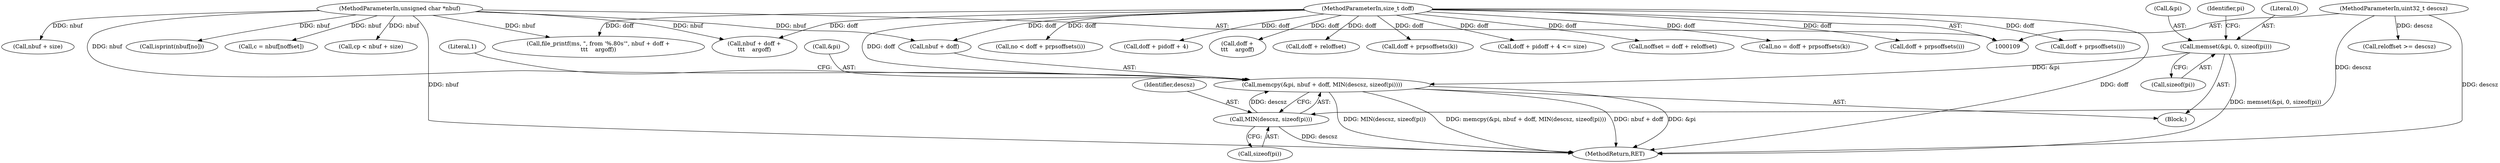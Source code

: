 digraph "0_file_2858eaf99f6cc5aae129bcbf1e24ad160240185f@API" {
"1000251" [label="(Call,memcpy(&pi, nbuf + doff, MIN(descsz, sizeof(pi))))"];
"1000245" [label="(Call,memset(&pi, 0, sizeof(pi)))"];
"1000111" [label="(MethodParameterIn,unsigned char *nbuf)"];
"1000117" [label="(MethodParameterIn,size_t doff)"];
"1000257" [label="(Call,MIN(descsz, sizeof(pi)))"];
"1000115" [label="(MethodParameterIn,uint32_t descsz)"];
"1000405" [label="(Call,c = nbuf[noffset])"];
"1000242" [label="(Block,)"];
"1000259" [label="(Call,sizeof(pi))"];
"1000245" [label="(Call,memset(&pi, 0, sizeof(pi)))"];
"1000463" [label="(Call,no < doff + prpsoffsets(i))"];
"1000327" [label="(Call,doff + pidoff + 4)"];
"1000311" [label="(Call,doff +\n\t\t\t    argoff)"];
"1000262" [label="(Literal,1)"];
"1000246" [label="(Call,&pi)"];
"1000500" [label="(Call,cp < nbuf + size)"];
"1000257" [label="(Call,MIN(descsz, sizeof(pi)))"];
"1000249" [label="(Call,sizeof(pi))"];
"1000254" [label="(Call,nbuf + doff)"];
"1000258" [label="(Identifier,descsz)"];
"1000253" [label="(Identifier,pi)"];
"1000375" [label="(Call,doff + reloffset)"];
"1000306" [label="(Call,file_printf(ms, \", from '%.80s'\", nbuf + doff +\n\t\t\t    argoff))"];
"1000502" [label="(Call,nbuf + size)"];
"1000111" [label="(MethodParameterIn,unsigned char *nbuf)"];
"1000459" [label="(Call,doff + prpsoffsets(k))"];
"1000401" [label="(Call,reloffset >= descsz)"];
"1000551" [label="(MethodReturn,RET)"];
"1000326" [label="(Call,doff + pidoff + 4 <= size)"];
"1000373" [label="(Call,noffset = doff + reloffset)"];
"1000117" [label="(MethodParameterIn,size_t doff)"];
"1000457" [label="(Call,no = doff + prpsoffsets(k))"];
"1000248" [label="(Literal,0)"];
"1000491" [label="(Call,doff + prpsoffsets(i))"];
"1000475" [label="(Call,isprint(nbuf[no]))"];
"1000115" [label="(MethodParameterIn,uint32_t descsz)"];
"1000251" [label="(Call,memcpy(&pi, nbuf + doff, MIN(descsz, sizeof(pi))))"];
"1000309" [label="(Call,nbuf + doff +\n\t\t\t    argoff)"];
"1000252" [label="(Call,&pi)"];
"1000465" [label="(Call,doff + prpsoffsets(i))"];
"1000251" -> "1000242"  [label="AST: "];
"1000251" -> "1000257"  [label="CFG: "];
"1000252" -> "1000251"  [label="AST: "];
"1000254" -> "1000251"  [label="AST: "];
"1000257" -> "1000251"  [label="AST: "];
"1000262" -> "1000251"  [label="CFG: "];
"1000251" -> "1000551"  [label="DDG: memcpy(&pi, nbuf + doff, MIN(descsz, sizeof(pi)))"];
"1000251" -> "1000551"  [label="DDG: nbuf + doff"];
"1000251" -> "1000551"  [label="DDG: &pi"];
"1000251" -> "1000551"  [label="DDG: MIN(descsz, sizeof(pi))"];
"1000245" -> "1000251"  [label="DDG: &pi"];
"1000111" -> "1000251"  [label="DDG: nbuf"];
"1000117" -> "1000251"  [label="DDG: doff"];
"1000257" -> "1000251"  [label="DDG: descsz"];
"1000245" -> "1000242"  [label="AST: "];
"1000245" -> "1000249"  [label="CFG: "];
"1000246" -> "1000245"  [label="AST: "];
"1000248" -> "1000245"  [label="AST: "];
"1000249" -> "1000245"  [label="AST: "];
"1000253" -> "1000245"  [label="CFG: "];
"1000245" -> "1000551"  [label="DDG: memset(&pi, 0, sizeof(pi))"];
"1000111" -> "1000109"  [label="AST: "];
"1000111" -> "1000551"  [label="DDG: nbuf"];
"1000111" -> "1000254"  [label="DDG: nbuf"];
"1000111" -> "1000306"  [label="DDG: nbuf"];
"1000111" -> "1000309"  [label="DDG: nbuf"];
"1000111" -> "1000405"  [label="DDG: nbuf"];
"1000111" -> "1000475"  [label="DDG: nbuf"];
"1000111" -> "1000500"  [label="DDG: nbuf"];
"1000111" -> "1000502"  [label="DDG: nbuf"];
"1000117" -> "1000109"  [label="AST: "];
"1000117" -> "1000551"  [label="DDG: doff"];
"1000117" -> "1000254"  [label="DDG: doff"];
"1000117" -> "1000306"  [label="DDG: doff"];
"1000117" -> "1000309"  [label="DDG: doff"];
"1000117" -> "1000311"  [label="DDG: doff"];
"1000117" -> "1000326"  [label="DDG: doff"];
"1000117" -> "1000327"  [label="DDG: doff"];
"1000117" -> "1000373"  [label="DDG: doff"];
"1000117" -> "1000375"  [label="DDG: doff"];
"1000117" -> "1000457"  [label="DDG: doff"];
"1000117" -> "1000459"  [label="DDG: doff"];
"1000117" -> "1000463"  [label="DDG: doff"];
"1000117" -> "1000465"  [label="DDG: doff"];
"1000117" -> "1000491"  [label="DDG: doff"];
"1000257" -> "1000259"  [label="CFG: "];
"1000258" -> "1000257"  [label="AST: "];
"1000259" -> "1000257"  [label="AST: "];
"1000257" -> "1000551"  [label="DDG: descsz"];
"1000115" -> "1000257"  [label="DDG: descsz"];
"1000115" -> "1000109"  [label="AST: "];
"1000115" -> "1000551"  [label="DDG: descsz"];
"1000115" -> "1000401"  [label="DDG: descsz"];
}

